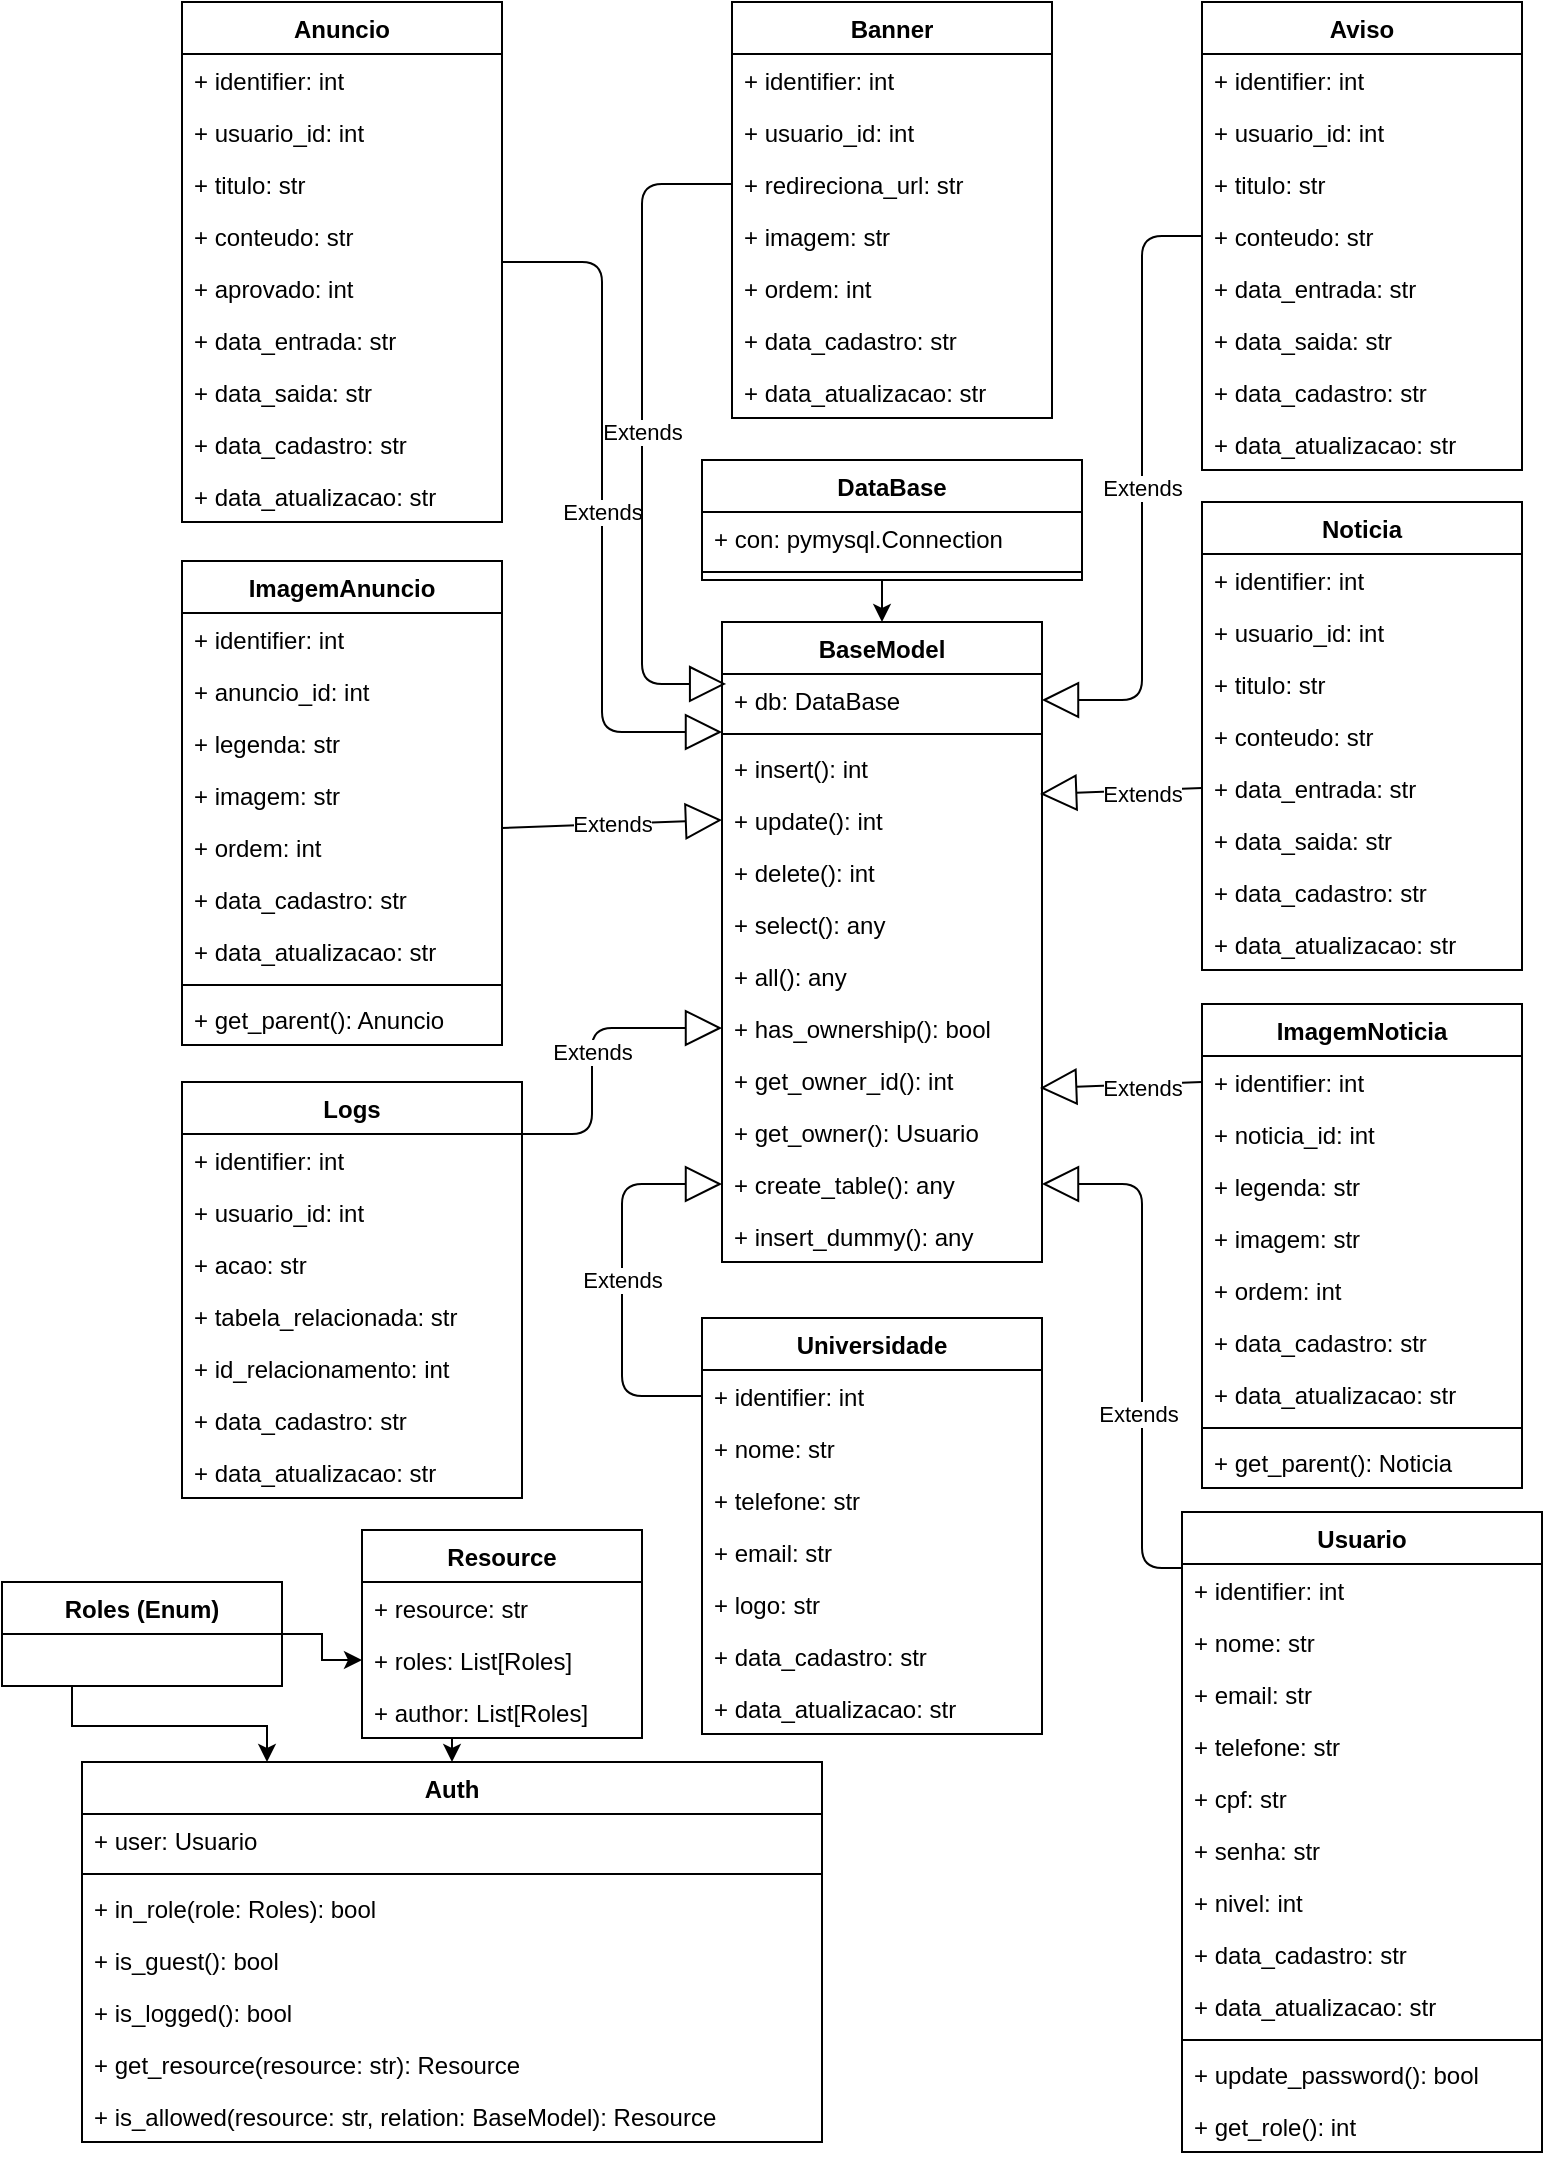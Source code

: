 <mxfile version="12.1.8" type="github" pages="1"><diagram name="Page-1" id="c4acf3e9-155e-7222-9cf6-157b1a14988f"><mxGraphModel dx="1102" dy="620" grid="1" gridSize="10" guides="1" tooltips="1" connect="1" arrows="1" fold="1" page="1" pageScale="1" pageWidth="850" pageHeight="1100" background="#ffffff" math="0" shadow="0"><root><mxCell id="0"/><mxCell id="1" parent="0"/><mxCell id="4e6lbMwkdhADIcTEG57v-152" style="edgeStyle=orthogonalEdgeStyle;rounded=0;orthogonalLoop=1;jettySize=auto;html=1;exitX=0.5;exitY=1;exitDx=0;exitDy=0;entryX=0.5;entryY=0;entryDx=0;entryDy=0;" parent="1" source="4e6lbMwkdhADIcTEG57v-1" target="4e6lbMwkdhADIcTEG57v-5" edge="1"><mxGeometry relative="1" as="geometry"/></mxCell><mxCell id="4e6lbMwkdhADIcTEG57v-1" value="DataBase" style="swimlane;fontStyle=1;align=center;verticalAlign=top;childLayout=stackLayout;horizontal=1;startSize=26;horizontalStack=0;resizeParent=1;resizeParentMax=0;resizeLast=0;collapsible=1;marginBottom=0;" parent="1" vertex="1"><mxGeometry x="360" y="249" width="190" height="60" as="geometry"/></mxCell><mxCell id="4e6lbMwkdhADIcTEG57v-2" value="+ con: pymysql.Connection" style="text;strokeColor=none;fillColor=none;align=left;verticalAlign=top;spacingLeft=4;spacingRight=4;overflow=hidden;rotatable=0;points=[[0,0.5],[1,0.5]];portConstraint=eastwest;" parent="4e6lbMwkdhADIcTEG57v-1" vertex="1"><mxGeometry y="26" width="190" height="26" as="geometry"/></mxCell><mxCell id="4e6lbMwkdhADIcTEG57v-3" value="" style="line;strokeWidth=1;fillColor=none;align=left;verticalAlign=middle;spacingTop=-1;spacingLeft=3;spacingRight=3;rotatable=0;labelPosition=right;points=[];portConstraint=eastwest;" parent="4e6lbMwkdhADIcTEG57v-1" vertex="1"><mxGeometry y="52" width="190" height="8" as="geometry"/></mxCell><mxCell id="4e6lbMwkdhADIcTEG57v-5" value="BaseModel&#xA;" style="swimlane;fontStyle=1;align=center;verticalAlign=top;childLayout=stackLayout;horizontal=1;startSize=26;horizontalStack=0;resizeParent=1;resizeParentMax=0;resizeLast=0;collapsible=1;marginBottom=0;" parent="1" vertex="1"><mxGeometry x="370" y="330" width="160" height="320" as="geometry"/></mxCell><mxCell id="4e6lbMwkdhADIcTEG57v-6" value="+ db: DataBase" style="text;strokeColor=none;fillColor=none;align=left;verticalAlign=top;spacingLeft=4;spacingRight=4;overflow=hidden;rotatable=0;points=[[0,0.5],[1,0.5]];portConstraint=eastwest;" parent="4e6lbMwkdhADIcTEG57v-5" vertex="1"><mxGeometry y="26" width="160" height="26" as="geometry"/></mxCell><mxCell id="4e6lbMwkdhADIcTEG57v-7" value="" style="line;strokeWidth=1;fillColor=none;align=left;verticalAlign=middle;spacingTop=-1;spacingLeft=3;spacingRight=3;rotatable=0;labelPosition=right;points=[];portConstraint=eastwest;" parent="4e6lbMwkdhADIcTEG57v-5" vertex="1"><mxGeometry y="52" width="160" height="8" as="geometry"/></mxCell><mxCell id="4e6lbMwkdhADIcTEG57v-8" value="+ insert(): int" style="text;strokeColor=none;fillColor=none;align=left;verticalAlign=top;spacingLeft=4;spacingRight=4;overflow=hidden;rotatable=0;points=[[0,0.5],[1,0.5]];portConstraint=eastwest;" parent="4e6lbMwkdhADIcTEG57v-5" vertex="1"><mxGeometry y="60" width="160" height="26" as="geometry"/></mxCell><mxCell id="4e6lbMwkdhADIcTEG57v-9" value="+ update(): int" style="text;strokeColor=none;fillColor=none;align=left;verticalAlign=top;spacingLeft=4;spacingRight=4;overflow=hidden;rotatable=0;points=[[0,0.5],[1,0.5]];portConstraint=eastwest;" parent="4e6lbMwkdhADIcTEG57v-5" vertex="1"><mxGeometry y="86" width="160" height="26" as="geometry"/></mxCell><mxCell id="4e6lbMwkdhADIcTEG57v-10" value="+ delete(): int" style="text;strokeColor=none;fillColor=none;align=left;verticalAlign=top;spacingLeft=4;spacingRight=4;overflow=hidden;rotatable=0;points=[[0,0.5],[1,0.5]];portConstraint=eastwest;" parent="4e6lbMwkdhADIcTEG57v-5" vertex="1"><mxGeometry y="112" width="160" height="26" as="geometry"/></mxCell><mxCell id="4e6lbMwkdhADIcTEG57v-11" value="+ select(): any" style="text;strokeColor=none;fillColor=none;align=left;verticalAlign=top;spacingLeft=4;spacingRight=4;overflow=hidden;rotatable=0;points=[[0,0.5],[1,0.5]];portConstraint=eastwest;" parent="4e6lbMwkdhADIcTEG57v-5" vertex="1"><mxGeometry y="138" width="160" height="26" as="geometry"/></mxCell><mxCell id="4e6lbMwkdhADIcTEG57v-12" value="+ all(): any" style="text;strokeColor=none;fillColor=none;align=left;verticalAlign=top;spacingLeft=4;spacingRight=4;overflow=hidden;rotatable=0;points=[[0,0.5],[1,0.5]];portConstraint=eastwest;" parent="4e6lbMwkdhADIcTEG57v-5" vertex="1"><mxGeometry y="164" width="160" height="26" as="geometry"/></mxCell><mxCell id="4e6lbMwkdhADIcTEG57v-15" value="+ has_ownership(): bool" style="text;strokeColor=none;fillColor=none;align=left;verticalAlign=top;spacingLeft=4;spacingRight=4;overflow=hidden;rotatable=0;points=[[0,0.5],[1,0.5]];portConstraint=eastwest;" parent="4e6lbMwkdhADIcTEG57v-5" vertex="1"><mxGeometry y="190" width="160" height="26" as="geometry"/></mxCell><mxCell id="4e6lbMwkdhADIcTEG57v-16" value="+ get_owner_id(): int" style="text;strokeColor=none;fillColor=none;align=left;verticalAlign=top;spacingLeft=4;spacingRight=4;overflow=hidden;rotatable=0;points=[[0,0.5],[1,0.5]];portConstraint=eastwest;" parent="4e6lbMwkdhADIcTEG57v-5" vertex="1"><mxGeometry y="216" width="160" height="26" as="geometry"/></mxCell><mxCell id="4e6lbMwkdhADIcTEG57v-17" value="+ get_owner(): Usuario" style="text;strokeColor=none;fillColor=none;align=left;verticalAlign=top;spacingLeft=4;spacingRight=4;overflow=hidden;rotatable=0;points=[[0,0.5],[1,0.5]];portConstraint=eastwest;" parent="4e6lbMwkdhADIcTEG57v-5" vertex="1"><mxGeometry y="242" width="160" height="26" as="geometry"/></mxCell><mxCell id="4e6lbMwkdhADIcTEG57v-13" value="+ create_table(): any" style="text;strokeColor=none;fillColor=none;align=left;verticalAlign=top;spacingLeft=4;spacingRight=4;overflow=hidden;rotatable=0;points=[[0,0.5],[1,0.5]];portConstraint=eastwest;" parent="4e6lbMwkdhADIcTEG57v-5" vertex="1"><mxGeometry y="268" width="160" height="26" as="geometry"/></mxCell><mxCell id="4e6lbMwkdhADIcTEG57v-14" value="+ insert_dummy(): any" style="text;strokeColor=none;fillColor=none;align=left;verticalAlign=top;spacingLeft=4;spacingRight=4;overflow=hidden;rotatable=0;points=[[0,0.5],[1,0.5]];portConstraint=eastwest;" parent="4e6lbMwkdhADIcTEG57v-5" vertex="1"><mxGeometry y="294" width="160" height="26" as="geometry"/></mxCell><mxCell id="4e6lbMwkdhADIcTEG57v-23" value="Anuncio" style="swimlane;fontStyle=1;childLayout=stackLayout;horizontal=1;startSize=26;fillColor=none;horizontalStack=0;resizeParent=1;resizeParentMax=0;resizeLast=0;collapsible=1;marginBottom=0;" parent="1" vertex="1"><mxGeometry x="100" y="20" width="160" height="260" as="geometry"/></mxCell><mxCell id="4e6lbMwkdhADIcTEG57v-24" value="+ identifier: int" style="text;strokeColor=none;fillColor=none;align=left;verticalAlign=top;spacingLeft=4;spacingRight=4;overflow=hidden;rotatable=0;points=[[0,0.5],[1,0.5]];portConstraint=eastwest;" parent="4e6lbMwkdhADIcTEG57v-23" vertex="1"><mxGeometry y="26" width="160" height="26" as="geometry"/></mxCell><mxCell id="4e6lbMwkdhADIcTEG57v-25" value="+ usuario_id: int" style="text;strokeColor=none;fillColor=none;align=left;verticalAlign=top;spacingLeft=4;spacingRight=4;overflow=hidden;rotatable=0;points=[[0,0.5],[1,0.5]];portConstraint=eastwest;" parent="4e6lbMwkdhADIcTEG57v-23" vertex="1"><mxGeometry y="52" width="160" height="26" as="geometry"/></mxCell><mxCell id="4e6lbMwkdhADIcTEG57v-26" value="+ titulo: str" style="text;strokeColor=none;fillColor=none;align=left;verticalAlign=top;spacingLeft=4;spacingRight=4;overflow=hidden;rotatable=0;points=[[0,0.5],[1,0.5]];portConstraint=eastwest;" parent="4e6lbMwkdhADIcTEG57v-23" vertex="1"><mxGeometry y="78" width="160" height="26" as="geometry"/></mxCell><mxCell id="4e6lbMwkdhADIcTEG57v-27" value="+ conteudo: str" style="text;strokeColor=none;fillColor=none;align=left;verticalAlign=top;spacingLeft=4;spacingRight=4;overflow=hidden;rotatable=0;points=[[0,0.5],[1,0.5]];portConstraint=eastwest;" parent="4e6lbMwkdhADIcTEG57v-23" vertex="1"><mxGeometry y="104" width="160" height="26" as="geometry"/></mxCell><mxCell id="4e6lbMwkdhADIcTEG57v-28" value="+ aprovado: int" style="text;strokeColor=none;fillColor=none;align=left;verticalAlign=top;spacingLeft=4;spacingRight=4;overflow=hidden;rotatable=0;points=[[0,0.5],[1,0.5]];portConstraint=eastwest;" parent="4e6lbMwkdhADIcTEG57v-23" vertex="1"><mxGeometry y="130" width="160" height="26" as="geometry"/></mxCell><mxCell id="4e6lbMwkdhADIcTEG57v-29" value="+ data_entrada: str" style="text;strokeColor=none;fillColor=none;align=left;verticalAlign=top;spacingLeft=4;spacingRight=4;overflow=hidden;rotatable=0;points=[[0,0.5],[1,0.5]];portConstraint=eastwest;" parent="4e6lbMwkdhADIcTEG57v-23" vertex="1"><mxGeometry y="156" width="160" height="26" as="geometry"/></mxCell><mxCell id="4e6lbMwkdhADIcTEG57v-30" value="+ data_saida: str" style="text;strokeColor=none;fillColor=none;align=left;verticalAlign=top;spacingLeft=4;spacingRight=4;overflow=hidden;rotatable=0;points=[[0,0.5],[1,0.5]];portConstraint=eastwest;" parent="4e6lbMwkdhADIcTEG57v-23" vertex="1"><mxGeometry y="182" width="160" height="26" as="geometry"/></mxCell><mxCell id="4e6lbMwkdhADIcTEG57v-31" value="+ data_cadastro: str" style="text;strokeColor=none;fillColor=none;align=left;verticalAlign=top;spacingLeft=4;spacingRight=4;overflow=hidden;rotatable=0;points=[[0,0.5],[1,0.5]];portConstraint=eastwest;" parent="4e6lbMwkdhADIcTEG57v-23" vertex="1"><mxGeometry y="208" width="160" height="26" as="geometry"/></mxCell><mxCell id="4e6lbMwkdhADIcTEG57v-32" value="+ data_atualizacao: str" style="text;strokeColor=none;fillColor=none;align=left;verticalAlign=top;spacingLeft=4;spacingRight=4;overflow=hidden;rotatable=0;points=[[0,0.5],[1,0.5]];portConstraint=eastwest;" parent="4e6lbMwkdhADIcTEG57v-23" vertex="1"><mxGeometry y="234" width="160" height="26" as="geometry"/></mxCell><mxCell id="4e6lbMwkdhADIcTEG57v-103" value="Noticia" style="swimlane;fontStyle=1;childLayout=stackLayout;horizontal=1;startSize=26;fillColor=none;horizontalStack=0;resizeParent=1;resizeParentMax=0;resizeLast=0;collapsible=1;marginBottom=0;" parent="1" vertex="1"><mxGeometry x="610" y="270" width="160" height="234" as="geometry"/></mxCell><mxCell id="4e6lbMwkdhADIcTEG57v-104" value="+ identifier: int" style="text;strokeColor=none;fillColor=none;align=left;verticalAlign=top;spacingLeft=4;spacingRight=4;overflow=hidden;rotatable=0;points=[[0,0.5],[1,0.5]];portConstraint=eastwest;" parent="4e6lbMwkdhADIcTEG57v-103" vertex="1"><mxGeometry y="26" width="160" height="26" as="geometry"/></mxCell><mxCell id="4e6lbMwkdhADIcTEG57v-105" value="+ usuario_id: int" style="text;strokeColor=none;fillColor=none;align=left;verticalAlign=top;spacingLeft=4;spacingRight=4;overflow=hidden;rotatable=0;points=[[0,0.5],[1,0.5]];portConstraint=eastwest;" parent="4e6lbMwkdhADIcTEG57v-103" vertex="1"><mxGeometry y="52" width="160" height="26" as="geometry"/></mxCell><mxCell id="4e6lbMwkdhADIcTEG57v-106" value="+ titulo: str" style="text;strokeColor=none;fillColor=none;align=left;verticalAlign=top;spacingLeft=4;spacingRight=4;overflow=hidden;rotatable=0;points=[[0,0.5],[1,0.5]];portConstraint=eastwest;" parent="4e6lbMwkdhADIcTEG57v-103" vertex="1"><mxGeometry y="78" width="160" height="26" as="geometry"/></mxCell><mxCell id="4e6lbMwkdhADIcTEG57v-107" value="+ conteudo: str" style="text;strokeColor=none;fillColor=none;align=left;verticalAlign=top;spacingLeft=4;spacingRight=4;overflow=hidden;rotatable=0;points=[[0,0.5],[1,0.5]];portConstraint=eastwest;" parent="4e6lbMwkdhADIcTEG57v-103" vertex="1"><mxGeometry y="104" width="160" height="26" as="geometry"/></mxCell><mxCell id="4e6lbMwkdhADIcTEG57v-109" value="+ data_entrada: str" style="text;strokeColor=none;fillColor=none;align=left;verticalAlign=top;spacingLeft=4;spacingRight=4;overflow=hidden;rotatable=0;points=[[0,0.5],[1,0.5]];portConstraint=eastwest;" parent="4e6lbMwkdhADIcTEG57v-103" vertex="1"><mxGeometry y="130" width="160" height="26" as="geometry"/></mxCell><mxCell id="4e6lbMwkdhADIcTEG57v-110" value="+ data_saida: str" style="text;strokeColor=none;fillColor=none;align=left;verticalAlign=top;spacingLeft=4;spacingRight=4;overflow=hidden;rotatable=0;points=[[0,0.5],[1,0.5]];portConstraint=eastwest;" parent="4e6lbMwkdhADIcTEG57v-103" vertex="1"><mxGeometry y="156" width="160" height="26" as="geometry"/></mxCell><mxCell id="4e6lbMwkdhADIcTEG57v-111" value="+ data_cadastro: str" style="text;strokeColor=none;fillColor=none;align=left;verticalAlign=top;spacingLeft=4;spacingRight=4;overflow=hidden;rotatable=0;points=[[0,0.5],[1,0.5]];portConstraint=eastwest;" parent="4e6lbMwkdhADIcTEG57v-103" vertex="1"><mxGeometry y="182" width="160" height="26" as="geometry"/></mxCell><mxCell id="4e6lbMwkdhADIcTEG57v-112" value="+ data_atualizacao: str" style="text;strokeColor=none;fillColor=none;align=left;verticalAlign=top;spacingLeft=4;spacingRight=4;overflow=hidden;rotatable=0;points=[[0,0.5],[1,0.5]];portConstraint=eastwest;" parent="4e6lbMwkdhADIcTEG57v-103" vertex="1"><mxGeometry y="208" width="160" height="26" as="geometry"/></mxCell><mxCell id="4e6lbMwkdhADIcTEG57v-35" value="ImagemAnuncio" style="swimlane;fontStyle=1;align=center;verticalAlign=top;childLayout=stackLayout;horizontal=1;startSize=26;horizontalStack=0;resizeParent=1;resizeParentMax=0;resizeLast=0;collapsible=1;marginBottom=0;" parent="1" vertex="1"><mxGeometry x="100" y="299.5" width="160" height="242" as="geometry"/></mxCell><mxCell id="4e6lbMwkdhADIcTEG57v-36" value="+ identifier: int" style="text;strokeColor=none;fillColor=none;align=left;verticalAlign=top;spacingLeft=4;spacingRight=4;overflow=hidden;rotatable=0;points=[[0,0.5],[1,0.5]];portConstraint=eastwest;" parent="4e6lbMwkdhADIcTEG57v-35" vertex="1"><mxGeometry y="26" width="160" height="26" as="geometry"/></mxCell><mxCell id="4e6lbMwkdhADIcTEG57v-39" value="+ anuncio_id: int" style="text;strokeColor=none;fillColor=none;align=left;verticalAlign=top;spacingLeft=4;spacingRight=4;overflow=hidden;rotatable=0;points=[[0,0.5],[1,0.5]];portConstraint=eastwest;" parent="4e6lbMwkdhADIcTEG57v-35" vertex="1"><mxGeometry y="52" width="160" height="26" as="geometry"/></mxCell><mxCell id="4e6lbMwkdhADIcTEG57v-41" value="+ legenda: str" style="text;strokeColor=none;fillColor=none;align=left;verticalAlign=top;spacingLeft=4;spacingRight=4;overflow=hidden;rotatable=0;points=[[0,0.5],[1,0.5]];portConstraint=eastwest;" parent="4e6lbMwkdhADIcTEG57v-35" vertex="1"><mxGeometry y="78" width="160" height="26" as="geometry"/></mxCell><mxCell id="4e6lbMwkdhADIcTEG57v-42" value="+ imagem: str" style="text;strokeColor=none;fillColor=none;align=left;verticalAlign=top;spacingLeft=4;spacingRight=4;overflow=hidden;rotatable=0;points=[[0,0.5],[1,0.5]];portConstraint=eastwest;" parent="4e6lbMwkdhADIcTEG57v-35" vertex="1"><mxGeometry y="104" width="160" height="26" as="geometry"/></mxCell><mxCell id="4e6lbMwkdhADIcTEG57v-43" value="+ ordem: int" style="text;strokeColor=none;fillColor=none;align=left;verticalAlign=top;spacingLeft=4;spacingRight=4;overflow=hidden;rotatable=0;points=[[0,0.5],[1,0.5]];portConstraint=eastwest;" parent="4e6lbMwkdhADIcTEG57v-35" vertex="1"><mxGeometry y="130" width="160" height="26" as="geometry"/></mxCell><mxCell id="4e6lbMwkdhADIcTEG57v-44" value="+ data_cadastro: str" style="text;strokeColor=none;fillColor=none;align=left;verticalAlign=top;spacingLeft=4;spacingRight=4;overflow=hidden;rotatable=0;points=[[0,0.5],[1,0.5]];portConstraint=eastwest;" parent="4e6lbMwkdhADIcTEG57v-35" vertex="1"><mxGeometry y="156" width="160" height="26" as="geometry"/></mxCell><mxCell id="4e6lbMwkdhADIcTEG57v-45" value="+ data_atualizacao: str" style="text;strokeColor=none;fillColor=none;align=left;verticalAlign=top;spacingLeft=4;spacingRight=4;overflow=hidden;rotatable=0;points=[[0,0.5],[1,0.5]];portConstraint=eastwest;" parent="4e6lbMwkdhADIcTEG57v-35" vertex="1"><mxGeometry y="182" width="160" height="26" as="geometry"/></mxCell><mxCell id="4e6lbMwkdhADIcTEG57v-37" value="" style="line;strokeWidth=1;fillColor=none;align=left;verticalAlign=middle;spacingTop=-1;spacingLeft=3;spacingRight=3;rotatable=0;labelPosition=right;points=[];portConstraint=eastwest;" parent="4e6lbMwkdhADIcTEG57v-35" vertex="1"><mxGeometry y="208" width="160" height="8" as="geometry"/></mxCell><mxCell id="4e6lbMwkdhADIcTEG57v-38" value="+ get_parent(): Anuncio" style="text;strokeColor=none;fillColor=none;align=left;verticalAlign=top;spacingLeft=4;spacingRight=4;overflow=hidden;rotatable=0;points=[[0,0.5],[1,0.5]];portConstraint=eastwest;" parent="4e6lbMwkdhADIcTEG57v-35" vertex="1"><mxGeometry y="216" width="160" height="26" as="geometry"/></mxCell><mxCell id="4e6lbMwkdhADIcTEG57v-89" value="Usuario" style="swimlane;fontStyle=1;align=center;verticalAlign=top;childLayout=stackLayout;horizontal=1;startSize=26;horizontalStack=0;resizeParent=1;resizeParentMax=0;resizeLast=0;collapsible=1;marginBottom=0;" parent="1" vertex="1"><mxGeometry x="600" y="775" width="180" height="320" as="geometry"/></mxCell><mxCell id="4e6lbMwkdhADIcTEG57v-90" value="+ identifier: int" style="text;strokeColor=none;fillColor=none;align=left;verticalAlign=top;spacingLeft=4;spacingRight=4;overflow=hidden;rotatable=0;points=[[0,0.5],[1,0.5]];portConstraint=eastwest;" parent="4e6lbMwkdhADIcTEG57v-89" vertex="1"><mxGeometry y="26" width="180" height="26" as="geometry"/></mxCell><mxCell id="4e6lbMwkdhADIcTEG57v-91" value="+ nome: str" style="text;strokeColor=none;fillColor=none;align=left;verticalAlign=top;spacingLeft=4;spacingRight=4;overflow=hidden;rotatable=0;points=[[0,0.5],[1,0.5]];portConstraint=eastwest;" parent="4e6lbMwkdhADIcTEG57v-89" vertex="1"><mxGeometry y="52" width="180" height="26" as="geometry"/></mxCell><mxCell id="4e6lbMwkdhADIcTEG57v-92" value="+ email: str" style="text;strokeColor=none;fillColor=none;align=left;verticalAlign=top;spacingLeft=4;spacingRight=4;overflow=hidden;rotatable=0;points=[[0,0.5],[1,0.5]];portConstraint=eastwest;" parent="4e6lbMwkdhADIcTEG57v-89" vertex="1"><mxGeometry y="78" width="180" height="26" as="geometry"/></mxCell><mxCell id="4e6lbMwkdhADIcTEG57v-93" value="+ telefone: str" style="text;strokeColor=none;fillColor=none;align=left;verticalAlign=top;spacingLeft=4;spacingRight=4;overflow=hidden;rotatable=0;points=[[0,0.5],[1,0.5]];portConstraint=eastwest;" parent="4e6lbMwkdhADIcTEG57v-89" vertex="1"><mxGeometry y="104" width="180" height="26" as="geometry"/></mxCell><mxCell id="4e6lbMwkdhADIcTEG57v-94" value="+ cpf: str" style="text;strokeColor=none;fillColor=none;align=left;verticalAlign=top;spacingLeft=4;spacingRight=4;overflow=hidden;rotatable=0;points=[[0,0.5],[1,0.5]];portConstraint=eastwest;" parent="4e6lbMwkdhADIcTEG57v-89" vertex="1"><mxGeometry y="130" width="180" height="26" as="geometry"/></mxCell><mxCell id="4e6lbMwkdhADIcTEG57v-100" value="+ senha: str" style="text;strokeColor=none;fillColor=none;align=left;verticalAlign=top;spacingLeft=4;spacingRight=4;overflow=hidden;rotatable=0;points=[[0,0.5],[1,0.5]];portConstraint=eastwest;" parent="4e6lbMwkdhADIcTEG57v-89" vertex="1"><mxGeometry y="156" width="180" height="26" as="geometry"/></mxCell><mxCell id="4e6lbMwkdhADIcTEG57v-101" value="+ nivel: int" style="text;strokeColor=none;fillColor=none;align=left;verticalAlign=top;spacingLeft=4;spacingRight=4;overflow=hidden;rotatable=0;points=[[0,0.5],[1,0.5]];portConstraint=eastwest;" parent="4e6lbMwkdhADIcTEG57v-89" vertex="1"><mxGeometry y="182" width="180" height="26" as="geometry"/></mxCell><mxCell id="4e6lbMwkdhADIcTEG57v-95" value="+ data_cadastro: str" style="text;strokeColor=none;fillColor=none;align=left;verticalAlign=top;spacingLeft=4;spacingRight=4;overflow=hidden;rotatable=0;points=[[0,0.5],[1,0.5]];portConstraint=eastwest;" parent="4e6lbMwkdhADIcTEG57v-89" vertex="1"><mxGeometry y="208" width="180" height="26" as="geometry"/></mxCell><mxCell id="4e6lbMwkdhADIcTEG57v-96" value="+ data_atualizacao: str" style="text;strokeColor=none;fillColor=none;align=left;verticalAlign=top;spacingLeft=4;spacingRight=4;overflow=hidden;rotatable=0;points=[[0,0.5],[1,0.5]];portConstraint=eastwest;" parent="4e6lbMwkdhADIcTEG57v-89" vertex="1"><mxGeometry y="234" width="180" height="26" as="geometry"/></mxCell><mxCell id="4e6lbMwkdhADIcTEG57v-97" value="" style="line;strokeWidth=1;fillColor=none;align=left;verticalAlign=middle;spacingTop=-1;spacingLeft=3;spacingRight=3;rotatable=0;labelPosition=right;points=[];portConstraint=eastwest;" parent="4e6lbMwkdhADIcTEG57v-89" vertex="1"><mxGeometry y="260" width="180" height="8" as="geometry"/></mxCell><mxCell id="4e6lbMwkdhADIcTEG57v-98" value="+ update_password(): bool" style="text;strokeColor=none;fillColor=none;align=left;verticalAlign=top;spacingLeft=4;spacingRight=4;overflow=hidden;rotatable=0;points=[[0,0.5],[1,0.5]];portConstraint=eastwest;" parent="4e6lbMwkdhADIcTEG57v-89" vertex="1"><mxGeometry y="268" width="180" height="26" as="geometry"/></mxCell><mxCell id="4e6lbMwkdhADIcTEG57v-102" value="+ get_role(): int" style="text;strokeColor=none;fillColor=none;align=left;verticalAlign=top;spacingLeft=4;spacingRight=4;overflow=hidden;rotatable=0;points=[[0,0.5],[1,0.5]];portConstraint=eastwest;" parent="4e6lbMwkdhADIcTEG57v-89" vertex="1"><mxGeometry y="294" width="180" height="26" as="geometry"/></mxCell><mxCell id="4e6lbMwkdhADIcTEG57v-47" value="Aviso" style="swimlane;fontStyle=1;childLayout=stackLayout;horizontal=1;startSize=26;fillColor=none;horizontalStack=0;resizeParent=1;resizeParentMax=0;resizeLast=0;collapsible=1;marginBottom=0;" parent="1" vertex="1"><mxGeometry x="610" y="20" width="160" height="234" as="geometry"/></mxCell><mxCell id="4e6lbMwkdhADIcTEG57v-48" value="+ identifier: int" style="text;strokeColor=none;fillColor=none;align=left;verticalAlign=top;spacingLeft=4;spacingRight=4;overflow=hidden;rotatable=0;points=[[0,0.5],[1,0.5]];portConstraint=eastwest;" parent="4e6lbMwkdhADIcTEG57v-47" vertex="1"><mxGeometry y="26" width="160" height="26" as="geometry"/></mxCell><mxCell id="4e6lbMwkdhADIcTEG57v-49" value="+ usuario_id: int" style="text;strokeColor=none;fillColor=none;align=left;verticalAlign=top;spacingLeft=4;spacingRight=4;overflow=hidden;rotatable=0;points=[[0,0.5],[1,0.5]];portConstraint=eastwest;" parent="4e6lbMwkdhADIcTEG57v-47" vertex="1"><mxGeometry y="52" width="160" height="26" as="geometry"/></mxCell><mxCell id="4e6lbMwkdhADIcTEG57v-50" value="+ titulo: str" style="text;strokeColor=none;fillColor=none;align=left;verticalAlign=top;spacingLeft=4;spacingRight=4;overflow=hidden;rotatable=0;points=[[0,0.5],[1,0.5]];portConstraint=eastwest;" parent="4e6lbMwkdhADIcTEG57v-47" vertex="1"><mxGeometry y="78" width="160" height="26" as="geometry"/></mxCell><mxCell id="4e6lbMwkdhADIcTEG57v-51" value="+ conteudo: str" style="text;strokeColor=none;fillColor=none;align=left;verticalAlign=top;spacingLeft=4;spacingRight=4;overflow=hidden;rotatable=0;points=[[0,0.5],[1,0.5]];portConstraint=eastwest;" parent="4e6lbMwkdhADIcTEG57v-47" vertex="1"><mxGeometry y="104" width="160" height="26" as="geometry"/></mxCell><mxCell id="4e6lbMwkdhADIcTEG57v-52" value="+ data_entrada: str" style="text;strokeColor=none;fillColor=none;align=left;verticalAlign=top;spacingLeft=4;spacingRight=4;overflow=hidden;rotatable=0;points=[[0,0.5],[1,0.5]];portConstraint=eastwest;" parent="4e6lbMwkdhADIcTEG57v-47" vertex="1"><mxGeometry y="130" width="160" height="26" as="geometry"/></mxCell><mxCell id="4e6lbMwkdhADIcTEG57v-53" value="+ data_saida: str" style="text;strokeColor=none;fillColor=none;align=left;verticalAlign=top;spacingLeft=4;spacingRight=4;overflow=hidden;rotatable=0;points=[[0,0.5],[1,0.5]];portConstraint=eastwest;" parent="4e6lbMwkdhADIcTEG57v-47" vertex="1"><mxGeometry y="156" width="160" height="26" as="geometry"/></mxCell><mxCell id="4e6lbMwkdhADIcTEG57v-54" value="+ data_cadastro: str" style="text;strokeColor=none;fillColor=none;align=left;verticalAlign=top;spacingLeft=4;spacingRight=4;overflow=hidden;rotatable=0;points=[[0,0.5],[1,0.5]];portConstraint=eastwest;" parent="4e6lbMwkdhADIcTEG57v-47" vertex="1"><mxGeometry y="182" width="160" height="26" as="geometry"/></mxCell><mxCell id="4e6lbMwkdhADIcTEG57v-55" value="+ data_atualizacao: str" style="text;strokeColor=none;fillColor=none;align=left;verticalAlign=top;spacingLeft=4;spacingRight=4;overflow=hidden;rotatable=0;points=[[0,0.5],[1,0.5]];portConstraint=eastwest;" parent="4e6lbMwkdhADIcTEG57v-47" vertex="1"><mxGeometry y="208" width="160" height="26" as="geometry"/></mxCell><mxCell id="4e6lbMwkdhADIcTEG57v-70" value="Logs" style="swimlane;fontStyle=1;childLayout=stackLayout;horizontal=1;startSize=26;fillColor=none;horizontalStack=0;resizeParent=1;resizeParentMax=0;resizeLast=0;collapsible=1;marginBottom=0;" parent="1" vertex="1"><mxGeometry x="100" y="560" width="170" height="208" as="geometry"/></mxCell><mxCell id="4e6lbMwkdhADIcTEG57v-71" value="+ identifier: int" style="text;strokeColor=none;fillColor=none;align=left;verticalAlign=top;spacingLeft=4;spacingRight=4;overflow=hidden;rotatable=0;points=[[0,0.5],[1,0.5]];portConstraint=eastwest;" parent="4e6lbMwkdhADIcTEG57v-70" vertex="1"><mxGeometry y="26" width="170" height="26" as="geometry"/></mxCell><mxCell id="4e6lbMwkdhADIcTEG57v-72" value="+ usuario_id: int" style="text;strokeColor=none;fillColor=none;align=left;verticalAlign=top;spacingLeft=4;spacingRight=4;overflow=hidden;rotatable=0;points=[[0,0.5],[1,0.5]];portConstraint=eastwest;" parent="4e6lbMwkdhADIcTEG57v-70" vertex="1"><mxGeometry y="52" width="170" height="26" as="geometry"/></mxCell><mxCell id="4e6lbMwkdhADIcTEG57v-73" value="+ acao: str" style="text;strokeColor=none;fillColor=none;align=left;verticalAlign=top;spacingLeft=4;spacingRight=4;overflow=hidden;rotatable=0;points=[[0,0.5],[1,0.5]];portConstraint=eastwest;" parent="4e6lbMwkdhADIcTEG57v-70" vertex="1"><mxGeometry y="78" width="170" height="26" as="geometry"/></mxCell><mxCell id="4e6lbMwkdhADIcTEG57v-74" value="+ tabela_relacionada: str" style="text;strokeColor=none;fillColor=none;align=left;verticalAlign=top;spacingLeft=4;spacingRight=4;overflow=hidden;rotatable=0;points=[[0,0.5],[1,0.5]];portConstraint=eastwest;" parent="4e6lbMwkdhADIcTEG57v-70" vertex="1"><mxGeometry y="104" width="170" height="26" as="geometry"/></mxCell><mxCell id="4e6lbMwkdhADIcTEG57v-75" value="+ id_relacionamento: int" style="text;strokeColor=none;fillColor=none;align=left;verticalAlign=top;spacingLeft=4;spacingRight=4;overflow=hidden;rotatable=0;points=[[0,0.5],[1,0.5]];portConstraint=eastwest;" parent="4e6lbMwkdhADIcTEG57v-70" vertex="1"><mxGeometry y="130" width="170" height="26" as="geometry"/></mxCell><mxCell id="4e6lbMwkdhADIcTEG57v-77" value="+ data_cadastro: str" style="text;strokeColor=none;fillColor=none;align=left;verticalAlign=top;spacingLeft=4;spacingRight=4;overflow=hidden;rotatable=0;points=[[0,0.5],[1,0.5]];portConstraint=eastwest;" parent="4e6lbMwkdhADIcTEG57v-70" vertex="1"><mxGeometry y="156" width="170" height="26" as="geometry"/></mxCell><mxCell id="4e6lbMwkdhADIcTEG57v-78" value="+ data_atualizacao: str" style="text;strokeColor=none;fillColor=none;align=left;verticalAlign=top;spacingLeft=4;spacingRight=4;overflow=hidden;rotatable=0;points=[[0,0.5],[1,0.5]];portConstraint=eastwest;" parent="4e6lbMwkdhADIcTEG57v-70" vertex="1"><mxGeometry y="182" width="170" height="26" as="geometry"/></mxCell><mxCell id="4e6lbMwkdhADIcTEG57v-80" value="Universidade" style="swimlane;fontStyle=1;childLayout=stackLayout;horizontal=1;startSize=26;fillColor=none;horizontalStack=0;resizeParent=1;resizeParentMax=0;resizeLast=0;collapsible=1;marginBottom=0;" parent="1" vertex="1"><mxGeometry x="360" y="678" width="170" height="208" as="geometry"/></mxCell><mxCell id="4e6lbMwkdhADIcTEG57v-81" value="+ identifier: int" style="text;strokeColor=none;fillColor=none;align=left;verticalAlign=top;spacingLeft=4;spacingRight=4;overflow=hidden;rotatable=0;points=[[0,0.5],[1,0.5]];portConstraint=eastwest;" parent="4e6lbMwkdhADIcTEG57v-80" vertex="1"><mxGeometry y="26" width="170" height="26" as="geometry"/></mxCell><mxCell id="4e6lbMwkdhADIcTEG57v-82" value="+ nome: str" style="text;strokeColor=none;fillColor=none;align=left;verticalAlign=top;spacingLeft=4;spacingRight=4;overflow=hidden;rotatable=0;points=[[0,0.5],[1,0.5]];portConstraint=eastwest;" parent="4e6lbMwkdhADIcTEG57v-80" vertex="1"><mxGeometry y="52" width="170" height="26" as="geometry"/></mxCell><mxCell id="4e6lbMwkdhADIcTEG57v-83" value="+ telefone: str" style="text;strokeColor=none;fillColor=none;align=left;verticalAlign=top;spacingLeft=4;spacingRight=4;overflow=hidden;rotatable=0;points=[[0,0.5],[1,0.5]];portConstraint=eastwest;" parent="4e6lbMwkdhADIcTEG57v-80" vertex="1"><mxGeometry y="78" width="170" height="26" as="geometry"/></mxCell><mxCell id="4e6lbMwkdhADIcTEG57v-84" value="+ email: str" style="text;strokeColor=none;fillColor=none;align=left;verticalAlign=top;spacingLeft=4;spacingRight=4;overflow=hidden;rotatable=0;points=[[0,0.5],[1,0.5]];portConstraint=eastwest;" parent="4e6lbMwkdhADIcTEG57v-80" vertex="1"><mxGeometry y="104" width="170" height="26" as="geometry"/></mxCell><mxCell id="4e6lbMwkdhADIcTEG57v-85" value="+ logo: str" style="text;strokeColor=none;fillColor=none;align=left;verticalAlign=top;spacingLeft=4;spacingRight=4;overflow=hidden;rotatable=0;points=[[0,0.5],[1,0.5]];portConstraint=eastwest;" parent="4e6lbMwkdhADIcTEG57v-80" vertex="1"><mxGeometry y="130" width="170" height="26" as="geometry"/></mxCell><mxCell id="4e6lbMwkdhADIcTEG57v-86" value="+ data_cadastro: str" style="text;strokeColor=none;fillColor=none;align=left;verticalAlign=top;spacingLeft=4;spacingRight=4;overflow=hidden;rotatable=0;points=[[0,0.5],[1,0.5]];portConstraint=eastwest;" parent="4e6lbMwkdhADIcTEG57v-80" vertex="1"><mxGeometry y="156" width="170" height="26" as="geometry"/></mxCell><mxCell id="4e6lbMwkdhADIcTEG57v-87" value="+ data_atualizacao: str" style="text;strokeColor=none;fillColor=none;align=left;verticalAlign=top;spacingLeft=4;spacingRight=4;overflow=hidden;rotatable=0;points=[[0,0.5],[1,0.5]];portConstraint=eastwest;" parent="4e6lbMwkdhADIcTEG57v-80" vertex="1"><mxGeometry y="182" width="170" height="26" as="geometry"/></mxCell><mxCell id="4e6lbMwkdhADIcTEG57v-56" value="Banner" style="swimlane;fontStyle=1;childLayout=stackLayout;horizontal=1;startSize=26;fillColor=none;horizontalStack=0;resizeParent=1;resizeParentMax=0;resizeLast=0;collapsible=1;marginBottom=0;" parent="1" vertex="1"><mxGeometry x="375" y="20" width="160" height="208" as="geometry"/></mxCell><mxCell id="4e6lbMwkdhADIcTEG57v-57" value="+ identifier: int" style="text;strokeColor=none;fillColor=none;align=left;verticalAlign=top;spacingLeft=4;spacingRight=4;overflow=hidden;rotatable=0;points=[[0,0.5],[1,0.5]];portConstraint=eastwest;" parent="4e6lbMwkdhADIcTEG57v-56" vertex="1"><mxGeometry y="26" width="160" height="26" as="geometry"/></mxCell><mxCell id="4e6lbMwkdhADIcTEG57v-58" value="+ usuario_id: int" style="text;strokeColor=none;fillColor=none;align=left;verticalAlign=top;spacingLeft=4;spacingRight=4;overflow=hidden;rotatable=0;points=[[0,0.5],[1,0.5]];portConstraint=eastwest;" parent="4e6lbMwkdhADIcTEG57v-56" vertex="1"><mxGeometry y="52" width="160" height="26" as="geometry"/></mxCell><mxCell id="4e6lbMwkdhADIcTEG57v-59" value="+ redireciona_url: str" style="text;strokeColor=none;fillColor=none;align=left;verticalAlign=top;spacingLeft=4;spacingRight=4;overflow=hidden;rotatable=0;points=[[0,0.5],[1,0.5]];portConstraint=eastwest;" parent="4e6lbMwkdhADIcTEG57v-56" vertex="1"><mxGeometry y="78" width="160" height="26" as="geometry"/></mxCell><mxCell id="4e6lbMwkdhADIcTEG57v-60" value="+ imagem: str" style="text;strokeColor=none;fillColor=none;align=left;verticalAlign=top;spacingLeft=4;spacingRight=4;overflow=hidden;rotatable=0;points=[[0,0.5],[1,0.5]];portConstraint=eastwest;" parent="4e6lbMwkdhADIcTEG57v-56" vertex="1"><mxGeometry y="104" width="160" height="26" as="geometry"/></mxCell><mxCell id="4e6lbMwkdhADIcTEG57v-67" value="+ ordem: int" style="text;strokeColor=none;fillColor=none;align=left;verticalAlign=top;spacingLeft=4;spacingRight=4;overflow=hidden;rotatable=0;points=[[0,0.5],[1,0.5]];portConstraint=eastwest;" parent="4e6lbMwkdhADIcTEG57v-56" vertex="1"><mxGeometry y="130" width="160" height="26" as="geometry"/></mxCell><mxCell id="4e6lbMwkdhADIcTEG57v-68" value="+ data_cadastro: str" style="text;strokeColor=none;fillColor=none;align=left;verticalAlign=top;spacingLeft=4;spacingRight=4;overflow=hidden;rotatable=0;points=[[0,0.5],[1,0.5]];portConstraint=eastwest;" parent="4e6lbMwkdhADIcTEG57v-56" vertex="1"><mxGeometry y="156" width="160" height="26" as="geometry"/></mxCell><mxCell id="4e6lbMwkdhADIcTEG57v-69" value="+ data_atualizacao: str" style="text;strokeColor=none;fillColor=none;align=left;verticalAlign=top;spacingLeft=4;spacingRight=4;overflow=hidden;rotatable=0;points=[[0,0.5],[1,0.5]];portConstraint=eastwest;" parent="4e6lbMwkdhADIcTEG57v-56" vertex="1"><mxGeometry y="182" width="160" height="26" as="geometry"/></mxCell><mxCell id="4e6lbMwkdhADIcTEG57v-114" value="ImagemNoticia" style="swimlane;fontStyle=1;align=center;verticalAlign=top;childLayout=stackLayout;horizontal=1;startSize=26;horizontalStack=0;resizeParent=1;resizeParentMax=0;resizeLast=0;collapsible=1;marginBottom=0;" parent="1" vertex="1"><mxGeometry x="610" y="521" width="160" height="242" as="geometry"/></mxCell><mxCell id="4e6lbMwkdhADIcTEG57v-115" value="+ identifier: int" style="text;strokeColor=none;fillColor=none;align=left;verticalAlign=top;spacingLeft=4;spacingRight=4;overflow=hidden;rotatable=0;points=[[0,0.5],[1,0.5]];portConstraint=eastwest;" parent="4e6lbMwkdhADIcTEG57v-114" vertex="1"><mxGeometry y="26" width="160" height="26" as="geometry"/></mxCell><mxCell id="4e6lbMwkdhADIcTEG57v-116" value="+ noticia_id: int" style="text;strokeColor=none;fillColor=none;align=left;verticalAlign=top;spacingLeft=4;spacingRight=4;overflow=hidden;rotatable=0;points=[[0,0.5],[1,0.5]];portConstraint=eastwest;" parent="4e6lbMwkdhADIcTEG57v-114" vertex="1"><mxGeometry y="52" width="160" height="26" as="geometry"/></mxCell><mxCell id="4e6lbMwkdhADIcTEG57v-117" value="+ legenda: str" style="text;strokeColor=none;fillColor=none;align=left;verticalAlign=top;spacingLeft=4;spacingRight=4;overflow=hidden;rotatable=0;points=[[0,0.5],[1,0.5]];portConstraint=eastwest;" parent="4e6lbMwkdhADIcTEG57v-114" vertex="1"><mxGeometry y="78" width="160" height="26" as="geometry"/></mxCell><mxCell id="4e6lbMwkdhADIcTEG57v-118" value="+ imagem: str" style="text;strokeColor=none;fillColor=none;align=left;verticalAlign=top;spacingLeft=4;spacingRight=4;overflow=hidden;rotatable=0;points=[[0,0.5],[1,0.5]];portConstraint=eastwest;" parent="4e6lbMwkdhADIcTEG57v-114" vertex="1"><mxGeometry y="104" width="160" height="26" as="geometry"/></mxCell><mxCell id="4e6lbMwkdhADIcTEG57v-119" value="+ ordem: int" style="text;strokeColor=none;fillColor=none;align=left;verticalAlign=top;spacingLeft=4;spacingRight=4;overflow=hidden;rotatable=0;points=[[0,0.5],[1,0.5]];portConstraint=eastwest;" parent="4e6lbMwkdhADIcTEG57v-114" vertex="1"><mxGeometry y="130" width="160" height="26" as="geometry"/></mxCell><mxCell id="4e6lbMwkdhADIcTEG57v-120" value="+ data_cadastro: str" style="text;strokeColor=none;fillColor=none;align=left;verticalAlign=top;spacingLeft=4;spacingRight=4;overflow=hidden;rotatable=0;points=[[0,0.5],[1,0.5]];portConstraint=eastwest;" parent="4e6lbMwkdhADIcTEG57v-114" vertex="1"><mxGeometry y="156" width="160" height="26" as="geometry"/></mxCell><mxCell id="4e6lbMwkdhADIcTEG57v-121" value="+ data_atualizacao: str" style="text;strokeColor=none;fillColor=none;align=left;verticalAlign=top;spacingLeft=4;spacingRight=4;overflow=hidden;rotatable=0;points=[[0,0.5],[1,0.5]];portConstraint=eastwest;" parent="4e6lbMwkdhADIcTEG57v-114" vertex="1"><mxGeometry y="182" width="160" height="26" as="geometry"/></mxCell><mxCell id="4e6lbMwkdhADIcTEG57v-122" value="" style="line;strokeWidth=1;fillColor=none;align=left;verticalAlign=middle;spacingTop=-1;spacingLeft=3;spacingRight=3;rotatable=0;labelPosition=right;points=[];portConstraint=eastwest;" parent="4e6lbMwkdhADIcTEG57v-114" vertex="1"><mxGeometry y="208" width="160" height="8" as="geometry"/></mxCell><mxCell id="4e6lbMwkdhADIcTEG57v-123" value="+ get_parent(): Noticia" style="text;strokeColor=none;fillColor=none;align=left;verticalAlign=top;spacingLeft=4;spacingRight=4;overflow=hidden;rotatable=0;points=[[0,0.5],[1,0.5]];portConstraint=eastwest;" parent="4e6lbMwkdhADIcTEG57v-114" vertex="1"><mxGeometry y="216" width="160" height="26" as="geometry"/></mxCell><mxCell id="4e6lbMwkdhADIcTEG57v-142" style="edgeStyle=orthogonalEdgeStyle;rounded=0;orthogonalLoop=1;jettySize=auto;html=1;exitX=1;exitY=0.5;exitDx=0;exitDy=0;entryX=0;entryY=0.5;entryDx=0;entryDy=0;" parent="1" source="4e6lbMwkdhADIcTEG57v-126" target="4e6lbMwkdhADIcTEG57v-132" edge="1"><mxGeometry relative="1" as="geometry"/></mxCell><mxCell id="4e6lbMwkdhADIcTEG57v-143" style="edgeStyle=orthogonalEdgeStyle;rounded=0;orthogonalLoop=1;jettySize=auto;html=1;exitX=0.25;exitY=1;exitDx=0;exitDy=0;entryX=0.25;entryY=0;entryDx=0;entryDy=0;" parent="1" source="4e6lbMwkdhADIcTEG57v-126" target="4e6lbMwkdhADIcTEG57v-134" edge="1"><mxGeometry relative="1" as="geometry"/></mxCell><mxCell id="4e6lbMwkdhADIcTEG57v-126" value="Roles (Enum)" style="swimlane;fontStyle=1;childLayout=stackLayout;horizontal=1;startSize=26;fillColor=none;horizontalStack=0;resizeParent=1;resizeParentMax=0;resizeLast=0;collapsible=1;marginBottom=0;" parent="1" vertex="1"><mxGeometry x="10" y="810" width="140" height="52" as="geometry"/></mxCell><mxCell id="4e6lbMwkdhADIcTEG57v-145" style="edgeStyle=orthogonalEdgeStyle;rounded=0;orthogonalLoop=1;jettySize=auto;html=1;exitX=0.5;exitY=1;exitDx=0;exitDy=0;entryX=0.5;entryY=0;entryDx=0;entryDy=0;" parent="1" source="4e6lbMwkdhADIcTEG57v-130" target="4e6lbMwkdhADIcTEG57v-134" edge="1"><mxGeometry relative="1" as="geometry"/></mxCell><mxCell id="4e6lbMwkdhADIcTEG57v-130" value="Resource" style="swimlane;fontStyle=1;childLayout=stackLayout;horizontal=1;startSize=26;fillColor=none;horizontalStack=0;resizeParent=1;resizeParentMax=0;resizeLast=0;collapsible=1;marginBottom=0;" parent="1" vertex="1"><mxGeometry x="190" y="784" width="140" height="104" as="geometry"/></mxCell><mxCell id="4e6lbMwkdhADIcTEG57v-131" value="+ resource: str" style="text;strokeColor=none;fillColor=none;align=left;verticalAlign=top;spacingLeft=4;spacingRight=4;overflow=hidden;rotatable=0;points=[[0,0.5],[1,0.5]];portConstraint=eastwest;" parent="4e6lbMwkdhADIcTEG57v-130" vertex="1"><mxGeometry y="26" width="140" height="26" as="geometry"/></mxCell><mxCell id="4e6lbMwkdhADIcTEG57v-132" value="+ roles: List[Roles]" style="text;strokeColor=none;fillColor=none;align=left;verticalAlign=top;spacingLeft=4;spacingRight=4;overflow=hidden;rotatable=0;points=[[0,0.5],[1,0.5]];portConstraint=eastwest;" parent="4e6lbMwkdhADIcTEG57v-130" vertex="1"><mxGeometry y="52" width="140" height="26" as="geometry"/></mxCell><mxCell id="4e6lbMwkdhADIcTEG57v-133" value="+ author: List[Roles]" style="text;strokeColor=none;fillColor=none;align=left;verticalAlign=top;spacingLeft=4;spacingRight=4;overflow=hidden;rotatable=0;points=[[0,0.5],[1,0.5]];portConstraint=eastwest;" parent="4e6lbMwkdhADIcTEG57v-130" vertex="1"><mxGeometry y="78" width="140" height="26" as="geometry"/></mxCell><mxCell id="4e6lbMwkdhADIcTEG57v-134" value="Auth" style="swimlane;fontStyle=1;align=center;verticalAlign=top;childLayout=stackLayout;horizontal=1;startSize=26;horizontalStack=0;resizeParent=1;resizeParentMax=0;resizeLast=0;collapsible=1;marginBottom=0;" parent="1" vertex="1"><mxGeometry x="50" y="900" width="370" height="190" as="geometry"/></mxCell><mxCell id="4e6lbMwkdhADIcTEG57v-135" value="+ user: Usuario" style="text;strokeColor=none;fillColor=none;align=left;verticalAlign=top;spacingLeft=4;spacingRight=4;overflow=hidden;rotatable=0;points=[[0,0.5],[1,0.5]];portConstraint=eastwest;" parent="4e6lbMwkdhADIcTEG57v-134" vertex="1"><mxGeometry y="26" width="370" height="26" as="geometry"/></mxCell><mxCell id="4e6lbMwkdhADIcTEG57v-136" value="" style="line;strokeWidth=1;fillColor=none;align=left;verticalAlign=middle;spacingTop=-1;spacingLeft=3;spacingRight=3;rotatable=0;labelPosition=right;points=[];portConstraint=eastwest;" parent="4e6lbMwkdhADIcTEG57v-134" vertex="1"><mxGeometry y="52" width="370" height="8" as="geometry"/></mxCell><mxCell id="4e6lbMwkdhADIcTEG57v-137" value="+ in_role(role: Roles): bool" style="text;strokeColor=none;fillColor=none;align=left;verticalAlign=top;spacingLeft=4;spacingRight=4;overflow=hidden;rotatable=0;points=[[0,0.5],[1,0.5]];portConstraint=eastwest;" parent="4e6lbMwkdhADIcTEG57v-134" vertex="1"><mxGeometry y="60" width="370" height="26" as="geometry"/></mxCell><mxCell id="4e6lbMwkdhADIcTEG57v-138" value="+ is_guest(): bool" style="text;strokeColor=none;fillColor=none;align=left;verticalAlign=top;spacingLeft=4;spacingRight=4;overflow=hidden;rotatable=0;points=[[0,0.5],[1,0.5]];portConstraint=eastwest;" parent="4e6lbMwkdhADIcTEG57v-134" vertex="1"><mxGeometry y="86" width="370" height="26" as="geometry"/></mxCell><mxCell id="4e6lbMwkdhADIcTEG57v-139" value="+ is_logged(): bool" style="text;strokeColor=none;fillColor=none;align=left;verticalAlign=top;spacingLeft=4;spacingRight=4;overflow=hidden;rotatable=0;points=[[0,0.5],[1,0.5]];portConstraint=eastwest;" parent="4e6lbMwkdhADIcTEG57v-134" vertex="1"><mxGeometry y="112" width="370" height="26" as="geometry"/></mxCell><mxCell id="4e6lbMwkdhADIcTEG57v-140" value="+ get_resource(resource: str): Resource" style="text;strokeColor=none;fillColor=none;align=left;verticalAlign=top;spacingLeft=4;spacingRight=4;overflow=hidden;rotatable=0;points=[[0,0.5],[1,0.5]];portConstraint=eastwest;" parent="4e6lbMwkdhADIcTEG57v-134" vertex="1"><mxGeometry y="138" width="370" height="26" as="geometry"/></mxCell><mxCell id="4e6lbMwkdhADIcTEG57v-141" value="+ is_allowed(resource: str, relation: BaseModel): Resource" style="text;strokeColor=none;fillColor=none;align=left;verticalAlign=top;spacingLeft=4;spacingRight=4;overflow=hidden;rotatable=0;points=[[0,0.5],[1,0.5]];portConstraint=eastwest;" parent="4e6lbMwkdhADIcTEG57v-134" vertex="1"><mxGeometry y="164" width="370" height="26" as="geometry"/></mxCell><mxCell id="4e6lbMwkdhADIcTEG57v-146" value="Extends" style="endArrow=block;endSize=16;endFill=0;html=1;exitX=0;exitY=0.5;exitDx=0;exitDy=0;entryX=0;entryY=0.5;entryDx=0;entryDy=0;" parent="1" source="4e6lbMwkdhADIcTEG57v-81" target="4e6lbMwkdhADIcTEG57v-13" edge="1"><mxGeometry width="160" relative="1" as="geometry"><mxPoint x="430" y="663.5" as="sourcePoint"/><mxPoint x="590" y="663.5" as="targetPoint"/><Array as="points"><mxPoint x="320" y="717"/><mxPoint x="320" y="660"/><mxPoint x="320" y="611"/></Array></mxGeometry></mxCell><mxCell id="4e6lbMwkdhADIcTEG57v-147" value="Extends" style="endArrow=block;endSize=16;endFill=0;html=1;entryX=0;entryY=0.5;entryDx=0;entryDy=0;exitX=1;exitY=0;exitDx=0;exitDy=0;exitPerimeter=0;" parent="1" source="4e6lbMwkdhADIcTEG57v-71" target="4e6lbMwkdhADIcTEG57v-15" edge="1"><mxGeometry width="160" relative="1" as="geometry"><mxPoint x="305" y="600" as="sourcePoint"/><mxPoint x="355" y="480" as="targetPoint"/><Array as="points"><mxPoint x="305" y="586"/><mxPoint x="305" y="533"/></Array></mxGeometry></mxCell><mxCell id="4e6lbMwkdhADIcTEG57v-149" value="Extends" style="endArrow=block;endSize=16;endFill=0;html=1;entryX=0;entryY=0.5;entryDx=0;entryDy=0;exitX=1;exitY=0.135;exitDx=0;exitDy=0;exitPerimeter=0;" parent="1" source="4e6lbMwkdhADIcTEG57v-43" target="4e6lbMwkdhADIcTEG57v-9" edge="1"><mxGeometry width="160" relative="1" as="geometry"><mxPoint x="260" y="443" as="sourcePoint"/><mxPoint x="360" y="390" as="targetPoint"/><Array as="points"/></mxGeometry></mxCell><mxCell id="4e6lbMwkdhADIcTEG57v-150" value="Extends" style="endArrow=block;endSize=16;endFill=0;html=1;entryX=0;entryY=0.5;entryDx=0;entryDy=0;exitX=1;exitY=0.5;exitDx=0;exitDy=0;" parent="1" source="4e6lbMwkdhADIcTEG57v-23" edge="1"><mxGeometry x="0.013" width="160" relative="1" as="geometry"><mxPoint x="260" y="389.01" as="sourcePoint"/><mxPoint x="370" y="385" as="targetPoint"/><Array as="points"><mxPoint x="310" y="150"/><mxPoint x="310" y="385"/></Array><mxPoint as="offset"/></mxGeometry></mxCell><mxCell id="4e6lbMwkdhADIcTEG57v-151" value="Extends" style="endArrow=block;endSize=16;endFill=0;html=1;exitX=0;exitY=0.5;exitDx=0;exitDy=0;entryX=0.013;entryY=0.192;entryDx=0;entryDy=0;entryPerimeter=0;" parent="1" source="4e6lbMwkdhADIcTEG57v-59" target="4e6lbMwkdhADIcTEG57v-6" edge="1"><mxGeometry width="160" relative="1" as="geometry"><mxPoint x="260" y="64.01" as="sourcePoint"/><mxPoint x="340" y="350" as="targetPoint"/><Array as="points"><mxPoint x="330" y="111"/><mxPoint x="330" y="361"/></Array></mxGeometry></mxCell><mxCell id="4e6lbMwkdhADIcTEG57v-153" value="Extends" style="endArrow=block;endSize=16;endFill=0;html=1;entryX=1;entryY=0.5;entryDx=0;entryDy=0;exitX=0;exitY=0.5;exitDx=0;exitDy=0;" parent="1" source="4e6lbMwkdhADIcTEG57v-51" target="4e6lbMwkdhADIcTEG57v-6" edge="1"><mxGeometry width="160" relative="1" as="geometry"><mxPoint x="500" y="94.01" as="sourcePoint"/><mxPoint x="610" y="90" as="targetPoint"/><Array as="points"><mxPoint x="580" y="137"/><mxPoint x="580" y="240"/><mxPoint x="580" y="369"/></Array></mxGeometry></mxCell><mxCell id="4e6lbMwkdhADIcTEG57v-154" value="Extends" style="endArrow=block;endSize=16;endFill=0;html=1;entryX=0.994;entryY=0;entryDx=0;entryDy=0;exitX=0;exitY=0.5;exitDx=0;exitDy=0;entryPerimeter=0;" parent="1" source="4e6lbMwkdhADIcTEG57v-109" target="4e6lbMwkdhADIcTEG57v-9" edge="1"><mxGeometry x="-0.257" y="2" width="160" relative="1" as="geometry"><mxPoint x="270" y="443.01" as="sourcePoint"/><mxPoint x="380" y="439" as="targetPoint"/><Array as="points"/><mxPoint as="offset"/></mxGeometry></mxCell><mxCell id="4e6lbMwkdhADIcTEG57v-155" value="Extends" style="endArrow=block;endSize=16;endFill=0;html=1;entryX=0.994;entryY=0;entryDx=0;entryDy=0;exitX=0;exitY=0.5;exitDx=0;exitDy=0;entryPerimeter=0;" parent="1" edge="1"><mxGeometry x="-0.257" y="2" width="160" relative="1" as="geometry"><mxPoint x="610" y="560" as="sourcePoint"/><mxPoint x="529.04" y="563" as="targetPoint"/><Array as="points"/><mxPoint as="offset"/></mxGeometry></mxCell><mxCell id="4e6lbMwkdhADIcTEG57v-156" value="Extends" style="endArrow=block;endSize=16;endFill=0;html=1;entryX=1;entryY=0.5;entryDx=0;entryDy=0;exitX=0;exitY=0.5;exitDx=0;exitDy=0;" parent="1" target="4e6lbMwkdhADIcTEG57v-13" edge="1"><mxGeometry x="-0.257" y="2" width="160" relative="1" as="geometry"><mxPoint x="600" y="803" as="sourcePoint"/><mxPoint x="519.04" y="806" as="targetPoint"/><Array as="points"><mxPoint x="580" y="803"/><mxPoint x="580" y="611"/></Array><mxPoint as="offset"/></mxGeometry></mxCell></root></mxGraphModel></diagram></mxfile>